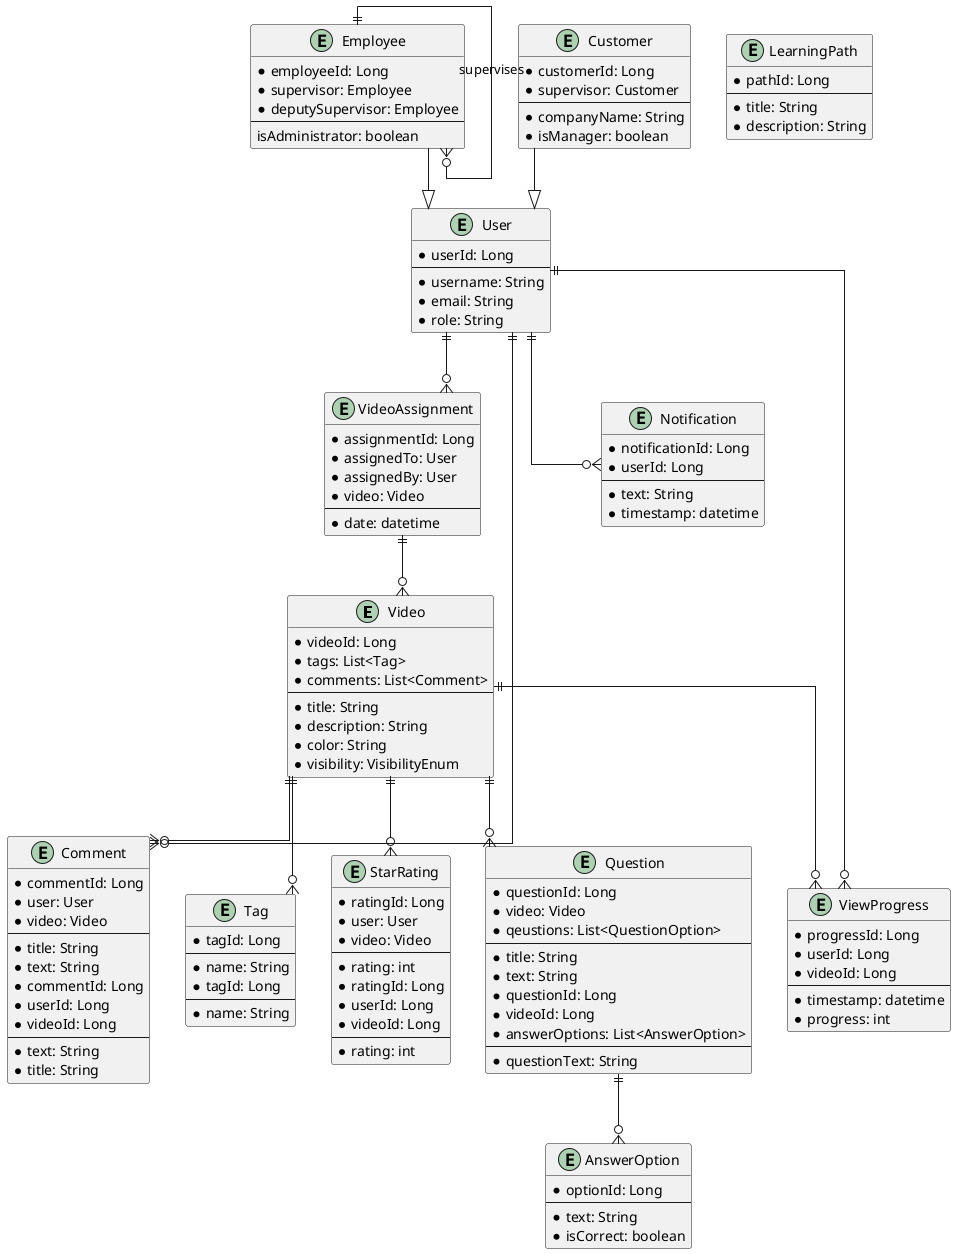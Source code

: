 @startuml
  skinparam linetype ortho

	entity Video {
		* videoId: Long
    * tags: List<Tag>
    * comments: List<Comment>
		--
		* title: String
    * description: String
    * color: String
    * visibility: VisibilityEnum
	}

	entity Tag {
		* tagId: Long
		--
		* name: String
	}

	entity StarRating {
		* ratingId: Long
		* user: User
		* video: Video
		--
		* rating: int
	}

	entity Comment {
		* commentId: Long
		* user: User
		* video: Video
		--
		* title: String
		* text: String
	}


  entity User {
      * userId: Long
      --
      * username: String
      * email: String
      * role: String
  }

	entity Question {
		* questionId: Long
		* video: Video
		* qeustions: List<QuestionOption>
		--
		* title: String
		* text: String
	}

  entity Employee {
      * employeeId: Long
      * supervisor: Employee
			* deputySupervisor: Employee
      --
			isAdministrator: boolean
  }

  entity Customer {
      * customerId: Long
			* supervisor: Customer
      --
			* companyName: String
			* isManager: boolean
  }

  entity StarRating {
        * ratingId: Long
        * userId: Long
        * videoId: Long
        --
        * rating: int
    }
  entity Comment {
      * commentId: Long
      * userId: Long
      * videoId: Long
      --
      * text: String
	  * title: String
  }

  entity Question {
      * questionId: Long
      * videoId: Long
      * answerOptions: List<AnswerOption>
      --
      * questionText: String
  }

  entity AnswerOption {
      * optionId: Long
      --
      * text: String
      * isCorrect: boolean
  }

  entity Tag {
      * tagId: Long
      --
      * name: String
  }

  entity LearningPath {
      * pathId: Long
      --
      * title: String
      * description: String
  }

  entity VideoAssignment {
      * assignmentId: Long
      * assignedTo: User
      * assignedBy: User
      * video: Video
      --
      * date: datetime
  }

  entity ViewProgress {
      * progressId: Long
      * userId: Long
      * videoId: Long
      --
      * timestamp: datetime
      * progress: int
  }

  entity Notification {
      * notificationId: Long
      * userId: Long
      --
      * text: String
      * timestamp: datetime
  }

/'   entity Request {
      * requestId: Long
      * userId: Long
      * videoId: Long
      --
      * text: String
      * timestamp: datetime
  } '/

  User <|-up- Customer
  User <|-up- Employee
  User ||--o{ VideoAssignment
  VideoAssignment ||--o{ Video

  Employee ||--o{ Employee : supervises
  User ||--o{ Comment
  Video ||--o{ Comment
  Video ||--o{ Question
  Question ||--o{ AnswerOption
  Video ||--o{ Tag
  User ||--o{ ViewProgress
  Video ||--o{ ViewProgress
  User ||--o{ Notification
/'   User ||--o{ Request
  Video ||--o{ Request '/
  Video ||--o{ StarRating


  @enduml

